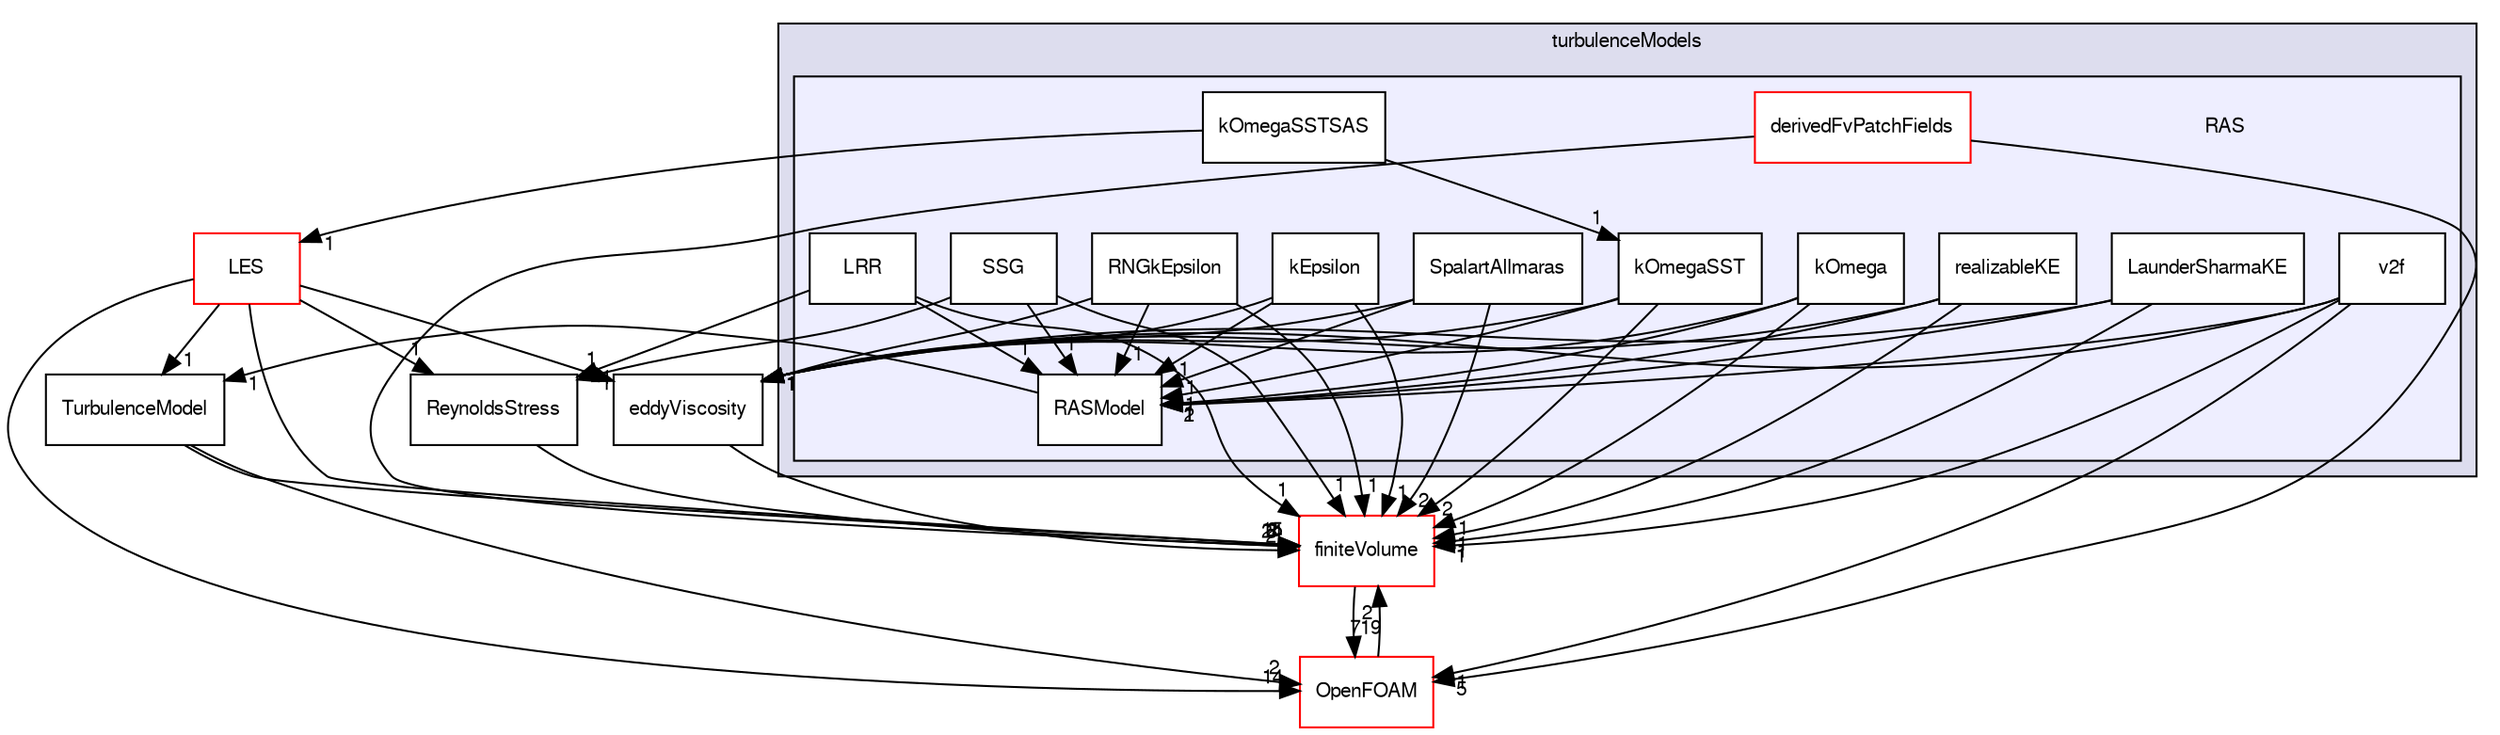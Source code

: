 digraph "src/TurbulenceModels/turbulenceModels/RAS" {
  bgcolor=transparent;
  compound=true
  node [ fontsize="10", fontname="FreeSans"];
  edge [ labelfontsize="10", labelfontname="FreeSans"];
  subgraph clusterdir_a3dc37bcacf99bb6122ed819dac99f09 {
    graph [ bgcolor="#ddddee", pencolor="black", label="turbulenceModels" fontname="FreeSans", fontsize="10", URL="dir_a3dc37bcacf99bb6122ed819dac99f09.html"]
  subgraph clusterdir_adfb94148fb30832cafb0debb79458ba {
    graph [ bgcolor="#eeeeff", pencolor="black", label="" URL="dir_adfb94148fb30832cafb0debb79458ba.html"];
    dir_adfb94148fb30832cafb0debb79458ba [shape=plaintext label="RAS"];
    dir_22069f5775fb39fd683a4fab70e8b0be [shape=box label="derivedFvPatchFields" color="red" fillcolor="white" style="filled" URL="dir_22069f5775fb39fd683a4fab70e8b0be.html"];
    dir_3d5ed68583805be1f0a9af877a94e07c [shape=box label="kEpsilon" color="black" fillcolor="white" style="filled" URL="dir_3d5ed68583805be1f0a9af877a94e07c.html"];
    dir_b789ab196b83def530222ba4d6ce61d2 [shape=box label="kOmega" color="black" fillcolor="white" style="filled" URL="dir_b789ab196b83def530222ba4d6ce61d2.html"];
    dir_f85db535a91ca35479c22a595fdea04d [shape=box label="kOmegaSST" color="black" fillcolor="white" style="filled" URL="dir_f85db535a91ca35479c22a595fdea04d.html"];
    dir_173588af1e28e268cab55784a59def39 [shape=box label="kOmegaSSTSAS" color="black" fillcolor="white" style="filled" URL="dir_173588af1e28e268cab55784a59def39.html"];
    dir_f28ad0dbf1b7b3d65e1ee348a1be56ee [shape=box label="LaunderSharmaKE" color="black" fillcolor="white" style="filled" URL="dir_f28ad0dbf1b7b3d65e1ee348a1be56ee.html"];
    dir_4ec67b7c49669a18fbe52e9005bc8fcc [shape=box label="LRR" color="black" fillcolor="white" style="filled" URL="dir_4ec67b7c49669a18fbe52e9005bc8fcc.html"];
    dir_695988d4b6a6c12df1635b93ccab0d53 [shape=box label="RASModel" color="black" fillcolor="white" style="filled" URL="dir_695988d4b6a6c12df1635b93ccab0d53.html"];
    dir_7aec7bf4d1f6087b3d1151586f10525a [shape=box label="realizableKE" color="black" fillcolor="white" style="filled" URL="dir_7aec7bf4d1f6087b3d1151586f10525a.html"];
    dir_239c96af6f8a4efdc6ee2b93db001075 [shape=box label="RNGkEpsilon" color="black" fillcolor="white" style="filled" URL="dir_239c96af6f8a4efdc6ee2b93db001075.html"];
    dir_afb4581ca6d80e62c2b8784acacd3ddd [shape=box label="SpalartAllmaras" color="black" fillcolor="white" style="filled" URL="dir_afb4581ca6d80e62c2b8784acacd3ddd.html"];
    dir_1b9f963ce4828ec536a07906761b6417 [shape=box label="SSG" color="black" fillcolor="white" style="filled" URL="dir_1b9f963ce4828ec536a07906761b6417.html"];
    dir_321aa34efacf9feb8b3ed55026f12d45 [shape=box label="v2f" color="black" fillcolor="white" style="filled" URL="dir_321aa34efacf9feb8b3ed55026f12d45.html"];
  }
  }
  dir_9bd15774b555cf7259a6fa18f99fe99b [shape=box label="finiteVolume" color="red" URL="dir_9bd15774b555cf7259a6fa18f99fe99b.html"];
  dir_9fc1e48ca755258281286cef4f8e0bec [shape=box label="LES" color="red" URL="dir_9fc1e48ca755258281286cef4f8e0bec.html"];
  dir_f4ac237440903b58b2b7b64b0e39044f [shape=box label="TurbulenceModel" URL="dir_f4ac237440903b58b2b7b64b0e39044f.html"];
  dir_a67c08fbd1e754f82bdfbdb2e52c41bb [shape=box label="ReynoldsStress" URL="dir_a67c08fbd1e754f82bdfbdb2e52c41bb.html"];
  dir_c5473ff19b20e6ec4dfe5c310b3778a8 [shape=box label="OpenFOAM" color="red" URL="dir_c5473ff19b20e6ec4dfe5c310b3778a8.html"];
  dir_2ce9cd11231736fb615d4764f347b0fd [shape=box label="eddyViscosity" URL="dir_2ce9cd11231736fb615d4764f347b0fd.html"];
  dir_9bd15774b555cf7259a6fa18f99fe99b->dir_c5473ff19b20e6ec4dfe5c310b3778a8 [headlabel="719", labeldistance=1.5 headhref="dir_000727_001706.html"];
  dir_9fc1e48ca755258281286cef4f8e0bec->dir_9bd15774b555cf7259a6fa18f99fe99b [headlabel="15", labeldistance=1.5 headhref="dir_002871_000727.html"];
  dir_9fc1e48ca755258281286cef4f8e0bec->dir_f4ac237440903b58b2b7b64b0e39044f [headlabel="1", labeldistance=1.5 headhref="dir_002871_002919.html"];
  dir_9fc1e48ca755258281286cef4f8e0bec->dir_a67c08fbd1e754f82bdfbdb2e52c41bb [headlabel="1", labeldistance=1.5 headhref="dir_002871_002918.html"];
  dir_9fc1e48ca755258281286cef4f8e0bec->dir_c5473ff19b20e6ec4dfe5c310b3778a8 [headlabel="14", labeldistance=1.5 headhref="dir_002871_001706.html"];
  dir_9fc1e48ca755258281286cef4f8e0bec->dir_2ce9cd11231736fb615d4764f347b0fd [headlabel="1", labeldistance=1.5 headhref="dir_002871_002870.html"];
  dir_321aa34efacf9feb8b3ed55026f12d45->dir_9bd15774b555cf7259a6fa18f99fe99b [headlabel="1", labeldistance=1.5 headhref="dir_002917_000727.html"];
  dir_321aa34efacf9feb8b3ed55026f12d45->dir_c5473ff19b20e6ec4dfe5c310b3778a8 [headlabel="1", labeldistance=1.5 headhref="dir_002917_001706.html"];
  dir_321aa34efacf9feb8b3ed55026f12d45->dir_695988d4b6a6c12df1635b93ccab0d53 [headlabel="2", labeldistance=1.5 headhref="dir_002917_002912.html"];
  dir_321aa34efacf9feb8b3ed55026f12d45->dir_2ce9cd11231736fb615d4764f347b0fd [headlabel="1", labeldistance=1.5 headhref="dir_002917_002870.html"];
  dir_173588af1e28e268cab55784a59def39->dir_9fc1e48ca755258281286cef4f8e0bec [headlabel="1", labeldistance=1.5 headhref="dir_002909_002871.html"];
  dir_173588af1e28e268cab55784a59def39->dir_f85db535a91ca35479c22a595fdea04d [headlabel="1", labeldistance=1.5 headhref="dir_002909_002908.html"];
  dir_b789ab196b83def530222ba4d6ce61d2->dir_9bd15774b555cf7259a6fa18f99fe99b [headlabel="1", labeldistance=1.5 headhref="dir_002907_000727.html"];
  dir_b789ab196b83def530222ba4d6ce61d2->dir_695988d4b6a6c12df1635b93ccab0d53 [headlabel="1", labeldistance=1.5 headhref="dir_002907_002912.html"];
  dir_b789ab196b83def530222ba4d6ce61d2->dir_2ce9cd11231736fb615d4764f347b0fd [headlabel="1", labeldistance=1.5 headhref="dir_002907_002870.html"];
  dir_7aec7bf4d1f6087b3d1151586f10525a->dir_9bd15774b555cf7259a6fa18f99fe99b [headlabel="1", labeldistance=1.5 headhref="dir_002913_000727.html"];
  dir_7aec7bf4d1f6087b3d1151586f10525a->dir_695988d4b6a6c12df1635b93ccab0d53 [headlabel="1", labeldistance=1.5 headhref="dir_002913_002912.html"];
  dir_7aec7bf4d1f6087b3d1151586f10525a->dir_2ce9cd11231736fb615d4764f347b0fd [headlabel="1", labeldistance=1.5 headhref="dir_002913_002870.html"];
  dir_4ec67b7c49669a18fbe52e9005bc8fcc->dir_9bd15774b555cf7259a6fa18f99fe99b [headlabel="1", labeldistance=1.5 headhref="dir_002911_000727.html"];
  dir_4ec67b7c49669a18fbe52e9005bc8fcc->dir_a67c08fbd1e754f82bdfbdb2e52c41bb [headlabel="1", labeldistance=1.5 headhref="dir_002911_002918.html"];
  dir_4ec67b7c49669a18fbe52e9005bc8fcc->dir_695988d4b6a6c12df1635b93ccab0d53 [headlabel="1", labeldistance=1.5 headhref="dir_002911_002912.html"];
  dir_f4ac237440903b58b2b7b64b0e39044f->dir_9bd15774b555cf7259a6fa18f99fe99b [headlabel="2", labeldistance=1.5 headhref="dir_002919_000727.html"];
  dir_f4ac237440903b58b2b7b64b0e39044f->dir_c5473ff19b20e6ec4dfe5c310b3778a8 [headlabel="2", labeldistance=1.5 headhref="dir_002919_001706.html"];
  dir_3d5ed68583805be1f0a9af877a94e07c->dir_9bd15774b555cf7259a6fa18f99fe99b [headlabel="1", labeldistance=1.5 headhref="dir_002906_000727.html"];
  dir_3d5ed68583805be1f0a9af877a94e07c->dir_695988d4b6a6c12df1635b93ccab0d53 [headlabel="1", labeldistance=1.5 headhref="dir_002906_002912.html"];
  dir_3d5ed68583805be1f0a9af877a94e07c->dir_2ce9cd11231736fb615d4764f347b0fd [headlabel="1", labeldistance=1.5 headhref="dir_002906_002870.html"];
  dir_a67c08fbd1e754f82bdfbdb2e52c41bb->dir_9bd15774b555cf7259a6fa18f99fe99b [headlabel="3", labeldistance=1.5 headhref="dir_002918_000727.html"];
  dir_f28ad0dbf1b7b3d65e1ee348a1be56ee->dir_9bd15774b555cf7259a6fa18f99fe99b [headlabel="1", labeldistance=1.5 headhref="dir_002910_000727.html"];
  dir_f28ad0dbf1b7b3d65e1ee348a1be56ee->dir_695988d4b6a6c12df1635b93ccab0d53 [headlabel="1", labeldistance=1.5 headhref="dir_002910_002912.html"];
  dir_f28ad0dbf1b7b3d65e1ee348a1be56ee->dir_2ce9cd11231736fb615d4764f347b0fd [headlabel="1", labeldistance=1.5 headhref="dir_002910_002870.html"];
  dir_c5473ff19b20e6ec4dfe5c310b3778a8->dir_9bd15774b555cf7259a6fa18f99fe99b [headlabel="2", labeldistance=1.5 headhref="dir_001706_000727.html"];
  dir_22069f5775fb39fd683a4fab70e8b0be->dir_9bd15774b555cf7259a6fa18f99fe99b [headlabel="24", labeldistance=1.5 headhref="dir_002899_000727.html"];
  dir_22069f5775fb39fd683a4fab70e8b0be->dir_c5473ff19b20e6ec4dfe5c310b3778a8 [headlabel="5", labeldistance=1.5 headhref="dir_002899_001706.html"];
  dir_239c96af6f8a4efdc6ee2b93db001075->dir_9bd15774b555cf7259a6fa18f99fe99b [headlabel="1", labeldistance=1.5 headhref="dir_002914_000727.html"];
  dir_239c96af6f8a4efdc6ee2b93db001075->dir_695988d4b6a6c12df1635b93ccab0d53 [headlabel="1", labeldistance=1.5 headhref="dir_002914_002912.html"];
  dir_239c96af6f8a4efdc6ee2b93db001075->dir_2ce9cd11231736fb615d4764f347b0fd [headlabel="1", labeldistance=1.5 headhref="dir_002914_002870.html"];
  dir_695988d4b6a6c12df1635b93ccab0d53->dir_f4ac237440903b58b2b7b64b0e39044f [headlabel="1", labeldistance=1.5 headhref="dir_002912_002919.html"];
  dir_1b9f963ce4828ec536a07906761b6417->dir_9bd15774b555cf7259a6fa18f99fe99b [headlabel="1", labeldistance=1.5 headhref="dir_002916_000727.html"];
  dir_1b9f963ce4828ec536a07906761b6417->dir_a67c08fbd1e754f82bdfbdb2e52c41bb [headlabel="1", labeldistance=1.5 headhref="dir_002916_002918.html"];
  dir_1b9f963ce4828ec536a07906761b6417->dir_695988d4b6a6c12df1635b93ccab0d53 [headlabel="1", labeldistance=1.5 headhref="dir_002916_002912.html"];
  dir_2ce9cd11231736fb615d4764f347b0fd->dir_9bd15774b555cf7259a6fa18f99fe99b [headlabel="2", labeldistance=1.5 headhref="dir_002870_000727.html"];
  dir_f85db535a91ca35479c22a595fdea04d->dir_9bd15774b555cf7259a6fa18f99fe99b [headlabel="2", labeldistance=1.5 headhref="dir_002908_000727.html"];
  dir_f85db535a91ca35479c22a595fdea04d->dir_695988d4b6a6c12df1635b93ccab0d53 [headlabel="1", labeldistance=1.5 headhref="dir_002908_002912.html"];
  dir_f85db535a91ca35479c22a595fdea04d->dir_2ce9cd11231736fb615d4764f347b0fd [headlabel="1", labeldistance=1.5 headhref="dir_002908_002870.html"];
  dir_afb4581ca6d80e62c2b8784acacd3ddd->dir_9bd15774b555cf7259a6fa18f99fe99b [headlabel="2", labeldistance=1.5 headhref="dir_002915_000727.html"];
  dir_afb4581ca6d80e62c2b8784acacd3ddd->dir_695988d4b6a6c12df1635b93ccab0d53 [headlabel="1", labeldistance=1.5 headhref="dir_002915_002912.html"];
  dir_afb4581ca6d80e62c2b8784acacd3ddd->dir_2ce9cd11231736fb615d4764f347b0fd [headlabel="1", labeldistance=1.5 headhref="dir_002915_002870.html"];
}
